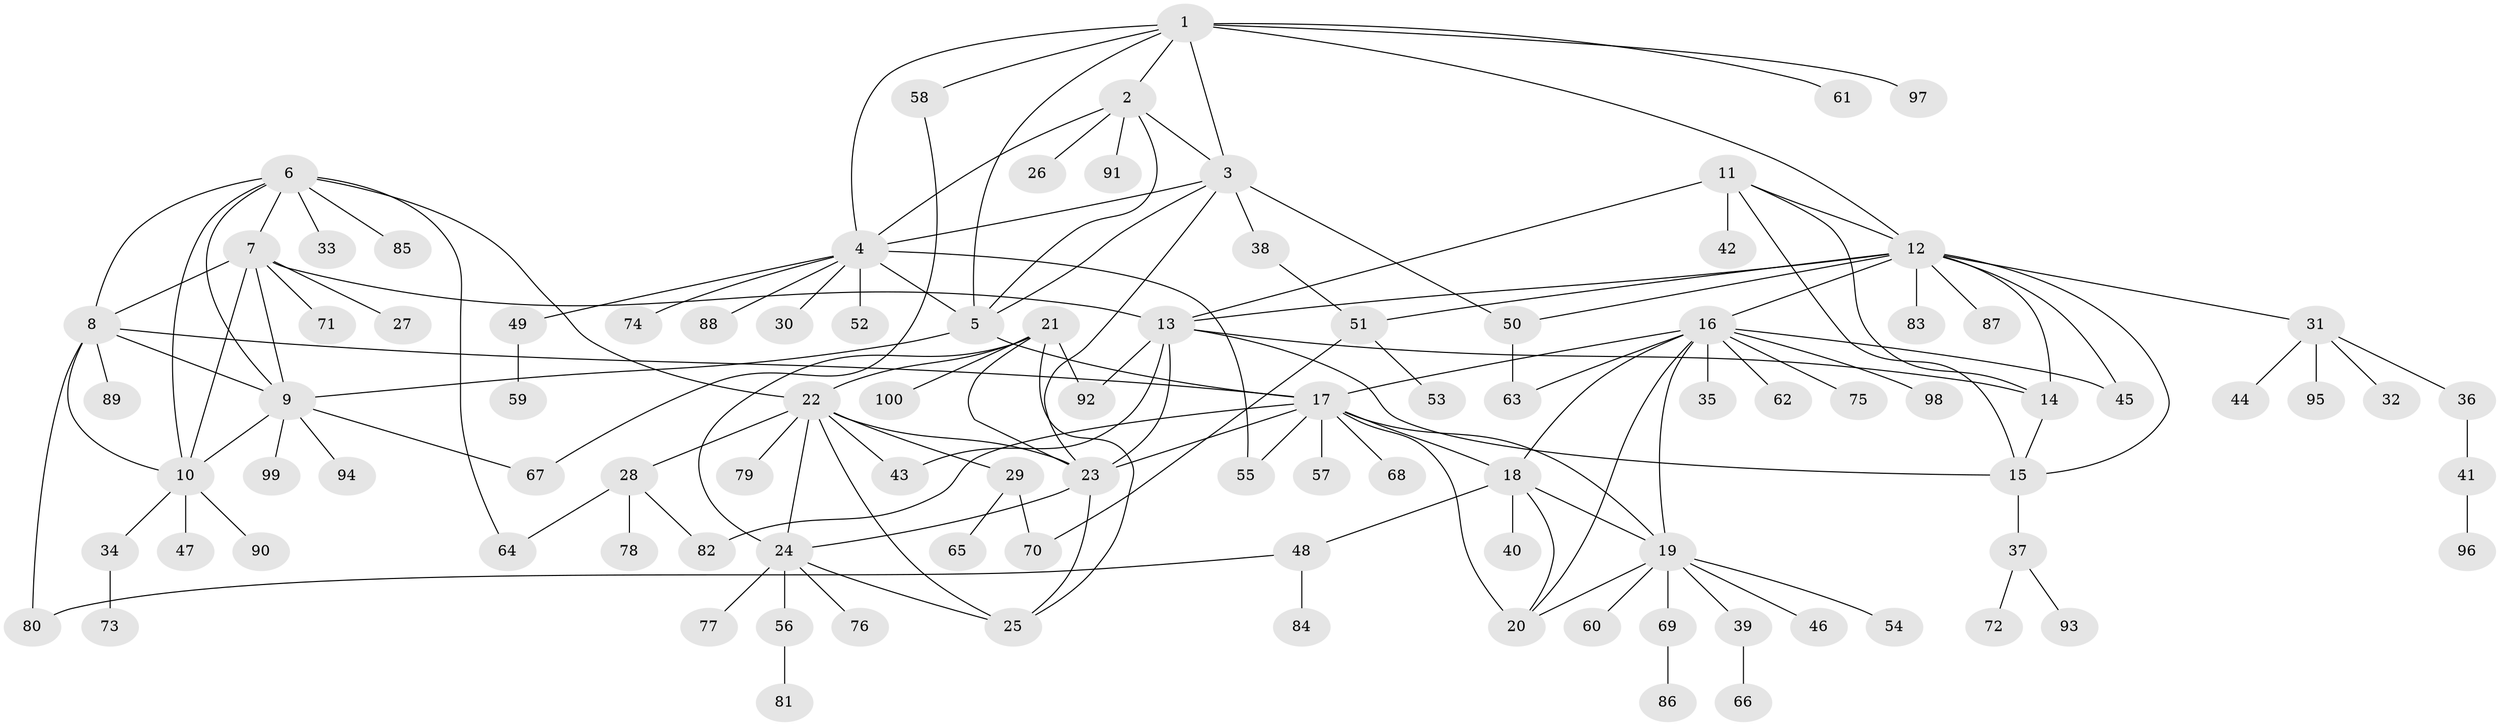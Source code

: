 // coarse degree distribution, {9: 0.05263157894736842, 4: 0.07894736842105263, 5: 0.05263157894736842, 6: 0.02631578947368421, 10: 0.05263157894736842, 3: 0.02631578947368421, 7: 0.039473684210526314, 1: 0.5394736842105263, 2: 0.13157894736842105}
// Generated by graph-tools (version 1.1) at 2025/52/02/27/25 19:52:17]
// undirected, 100 vertices, 147 edges
graph export_dot {
graph [start="1"]
  node [color=gray90,style=filled];
  1;
  2;
  3;
  4;
  5;
  6;
  7;
  8;
  9;
  10;
  11;
  12;
  13;
  14;
  15;
  16;
  17;
  18;
  19;
  20;
  21;
  22;
  23;
  24;
  25;
  26;
  27;
  28;
  29;
  30;
  31;
  32;
  33;
  34;
  35;
  36;
  37;
  38;
  39;
  40;
  41;
  42;
  43;
  44;
  45;
  46;
  47;
  48;
  49;
  50;
  51;
  52;
  53;
  54;
  55;
  56;
  57;
  58;
  59;
  60;
  61;
  62;
  63;
  64;
  65;
  66;
  67;
  68;
  69;
  70;
  71;
  72;
  73;
  74;
  75;
  76;
  77;
  78;
  79;
  80;
  81;
  82;
  83;
  84;
  85;
  86;
  87;
  88;
  89;
  90;
  91;
  92;
  93;
  94;
  95;
  96;
  97;
  98;
  99;
  100;
  1 -- 2;
  1 -- 3;
  1 -- 4;
  1 -- 5;
  1 -- 12;
  1 -- 58;
  1 -- 61;
  1 -- 97;
  2 -- 3;
  2 -- 4;
  2 -- 5;
  2 -- 26;
  2 -- 91;
  3 -- 4;
  3 -- 5;
  3 -- 23;
  3 -- 38;
  3 -- 50;
  4 -- 5;
  4 -- 30;
  4 -- 49;
  4 -- 52;
  4 -- 55;
  4 -- 74;
  4 -- 88;
  5 -- 9;
  5 -- 17;
  6 -- 7;
  6 -- 8;
  6 -- 9;
  6 -- 10;
  6 -- 22;
  6 -- 33;
  6 -- 64;
  6 -- 85;
  7 -- 8;
  7 -- 9;
  7 -- 10;
  7 -- 13;
  7 -- 27;
  7 -- 71;
  8 -- 9;
  8 -- 10;
  8 -- 17;
  8 -- 80;
  8 -- 89;
  9 -- 10;
  9 -- 67;
  9 -- 94;
  9 -- 99;
  10 -- 34;
  10 -- 47;
  10 -- 90;
  11 -- 12;
  11 -- 13;
  11 -- 14;
  11 -- 15;
  11 -- 42;
  12 -- 13;
  12 -- 14;
  12 -- 15;
  12 -- 16;
  12 -- 31;
  12 -- 45;
  12 -- 50;
  12 -- 51;
  12 -- 83;
  12 -- 87;
  13 -- 14;
  13 -- 15;
  13 -- 23;
  13 -- 43;
  13 -- 92;
  14 -- 15;
  15 -- 37;
  16 -- 17;
  16 -- 18;
  16 -- 19;
  16 -- 20;
  16 -- 35;
  16 -- 45;
  16 -- 62;
  16 -- 63;
  16 -- 75;
  16 -- 98;
  17 -- 18;
  17 -- 19;
  17 -- 20;
  17 -- 23;
  17 -- 55;
  17 -- 57;
  17 -- 68;
  17 -- 82;
  18 -- 19;
  18 -- 20;
  18 -- 40;
  18 -- 48;
  19 -- 20;
  19 -- 39;
  19 -- 46;
  19 -- 54;
  19 -- 60;
  19 -- 69;
  21 -- 22;
  21 -- 23;
  21 -- 24;
  21 -- 25;
  21 -- 92;
  21 -- 100;
  22 -- 23;
  22 -- 24;
  22 -- 25;
  22 -- 28;
  22 -- 29;
  22 -- 43;
  22 -- 79;
  23 -- 24;
  23 -- 25;
  24 -- 25;
  24 -- 56;
  24 -- 76;
  24 -- 77;
  28 -- 64;
  28 -- 78;
  28 -- 82;
  29 -- 65;
  29 -- 70;
  31 -- 32;
  31 -- 36;
  31 -- 44;
  31 -- 95;
  34 -- 73;
  36 -- 41;
  37 -- 72;
  37 -- 93;
  38 -- 51;
  39 -- 66;
  41 -- 96;
  48 -- 80;
  48 -- 84;
  49 -- 59;
  50 -- 63;
  51 -- 53;
  51 -- 70;
  56 -- 81;
  58 -- 67;
  69 -- 86;
}

